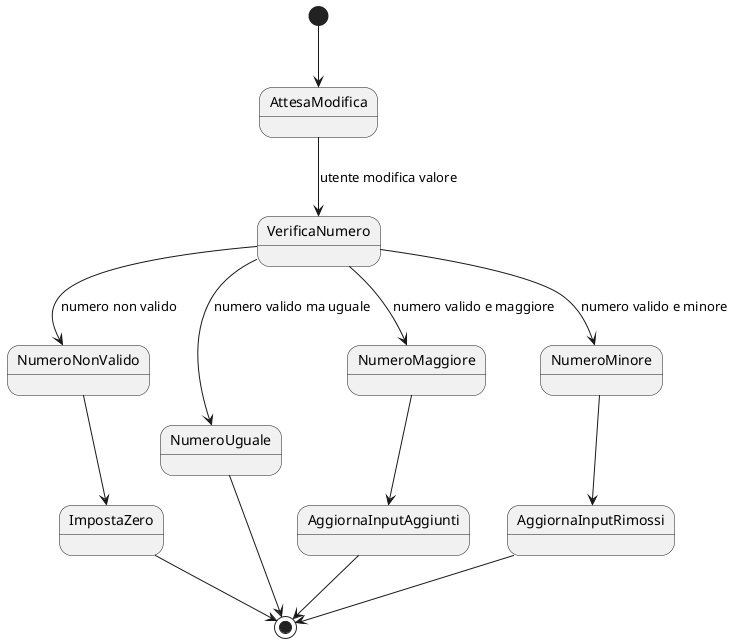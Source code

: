 @startuml Stato_Modifica_Numero_Forms

[*] --> AttesaModifica

AttesaModifica --> VerificaNumero : utente modifica valore
VerificaNumero --> NumeroNonValido : numero non valido
VerificaNumero --> NumeroUguale : numero valido ma uguale
VerificaNumero --> NumeroMaggiore : numero valido e maggiore
VerificaNumero --> NumeroMinore : numero valido e minore

NumeroMaggiore --> AggiornaInputAggiunti
NumeroMinore --> AggiornaInputRimossi
NumeroNonValido --> ImpostaZero

AggiornaInputAggiunti --> [*]
AggiornaInputRimossi --> [*]
NumeroUguale --> [*]
ImpostaZero --> [*]

@enduml
